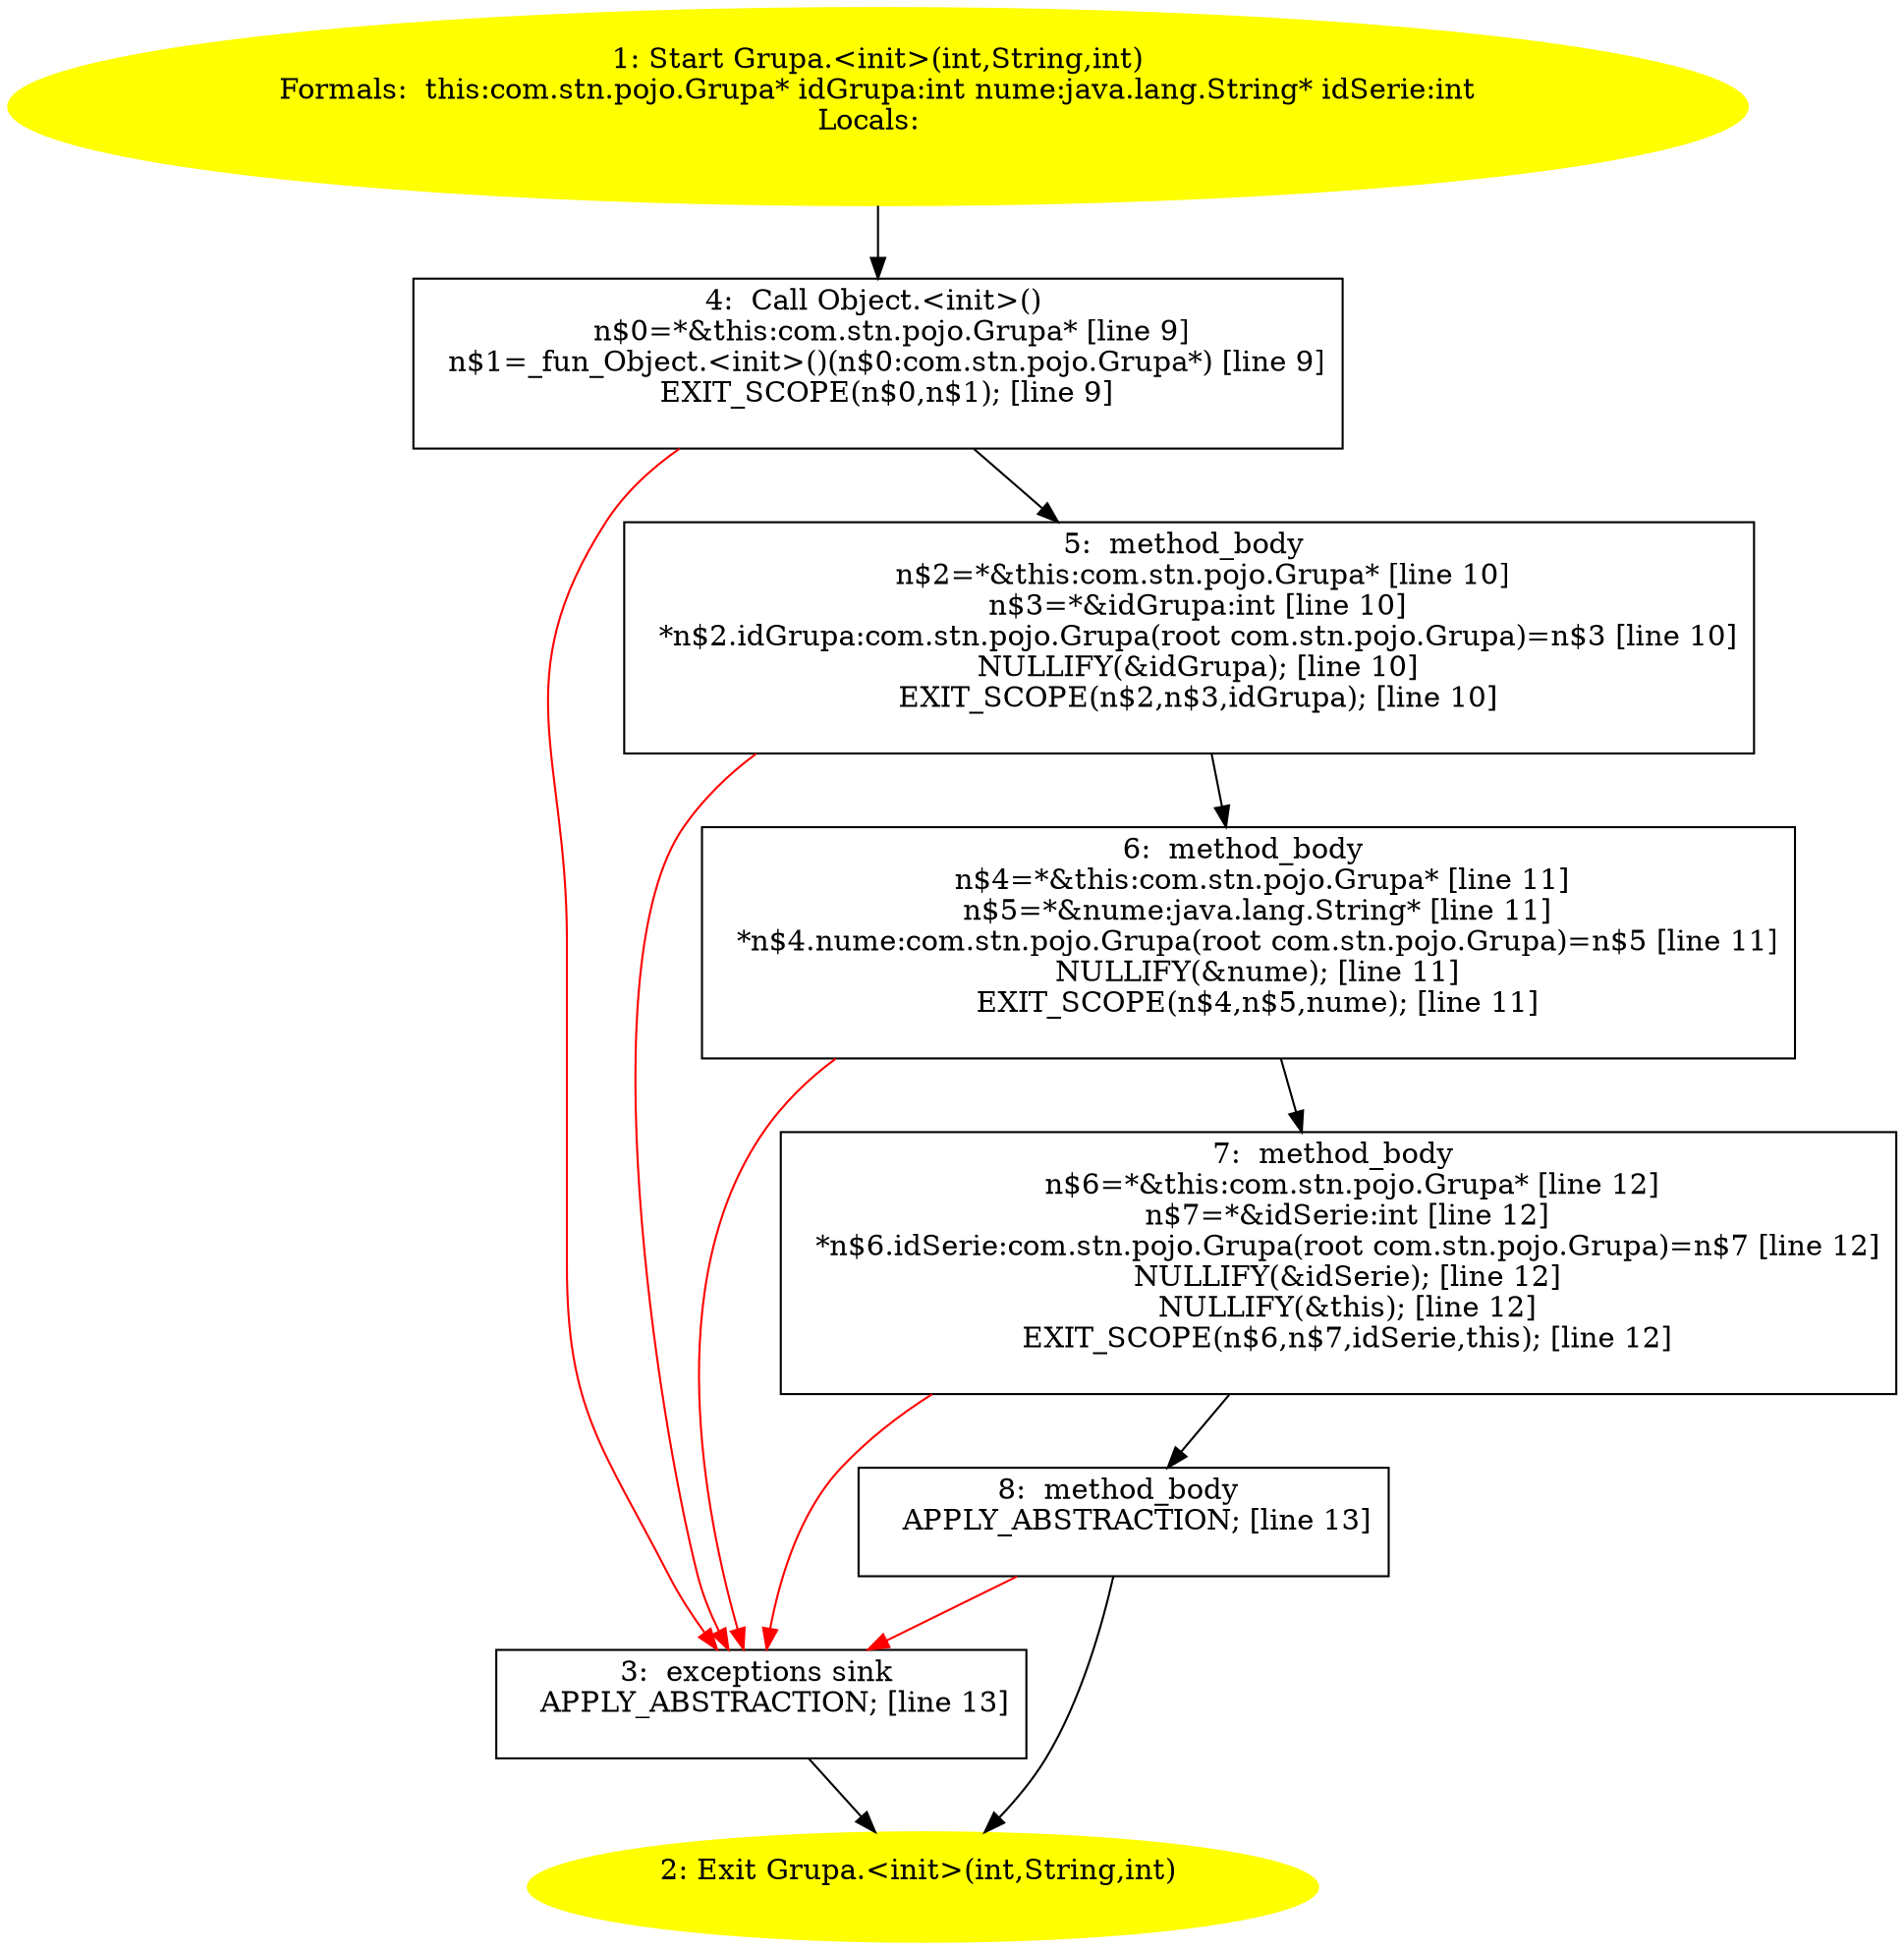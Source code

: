 /* @generated */
digraph cfg {
"com.stn.pojo.Grupa.<init>(int,java.lang.String,int).4353ca97d1935d4a7a176f8593c4ae02_1" [label="1: Start Grupa.<init>(int,String,int)\nFormals:  this:com.stn.pojo.Grupa* idGrupa:int nume:java.lang.String* idSerie:int\nLocals:  \n  " color=yellow style=filled]
	

	 "com.stn.pojo.Grupa.<init>(int,java.lang.String,int).4353ca97d1935d4a7a176f8593c4ae02_1" -> "com.stn.pojo.Grupa.<init>(int,java.lang.String,int).4353ca97d1935d4a7a176f8593c4ae02_4" ;
"com.stn.pojo.Grupa.<init>(int,java.lang.String,int).4353ca97d1935d4a7a176f8593c4ae02_2" [label="2: Exit Grupa.<init>(int,String,int) \n  " color=yellow style=filled]
	

"com.stn.pojo.Grupa.<init>(int,java.lang.String,int).4353ca97d1935d4a7a176f8593c4ae02_3" [label="3:  exceptions sink \n   APPLY_ABSTRACTION; [line 13]\n " shape="box"]
	

	 "com.stn.pojo.Grupa.<init>(int,java.lang.String,int).4353ca97d1935d4a7a176f8593c4ae02_3" -> "com.stn.pojo.Grupa.<init>(int,java.lang.String,int).4353ca97d1935d4a7a176f8593c4ae02_2" ;
"com.stn.pojo.Grupa.<init>(int,java.lang.String,int).4353ca97d1935d4a7a176f8593c4ae02_4" [label="4:  Call Object.<init>() \n   n$0=*&this:com.stn.pojo.Grupa* [line 9]\n  n$1=_fun_Object.<init>()(n$0:com.stn.pojo.Grupa*) [line 9]\n  EXIT_SCOPE(n$0,n$1); [line 9]\n " shape="box"]
	

	 "com.stn.pojo.Grupa.<init>(int,java.lang.String,int).4353ca97d1935d4a7a176f8593c4ae02_4" -> "com.stn.pojo.Grupa.<init>(int,java.lang.String,int).4353ca97d1935d4a7a176f8593c4ae02_5" ;
	 "com.stn.pojo.Grupa.<init>(int,java.lang.String,int).4353ca97d1935d4a7a176f8593c4ae02_4" -> "com.stn.pojo.Grupa.<init>(int,java.lang.String,int).4353ca97d1935d4a7a176f8593c4ae02_3" [color="red" ];
"com.stn.pojo.Grupa.<init>(int,java.lang.String,int).4353ca97d1935d4a7a176f8593c4ae02_5" [label="5:  method_body \n   n$2=*&this:com.stn.pojo.Grupa* [line 10]\n  n$3=*&idGrupa:int [line 10]\n  *n$2.idGrupa:com.stn.pojo.Grupa(root com.stn.pojo.Grupa)=n$3 [line 10]\n  NULLIFY(&idGrupa); [line 10]\n  EXIT_SCOPE(n$2,n$3,idGrupa); [line 10]\n " shape="box"]
	

	 "com.stn.pojo.Grupa.<init>(int,java.lang.String,int).4353ca97d1935d4a7a176f8593c4ae02_5" -> "com.stn.pojo.Grupa.<init>(int,java.lang.String,int).4353ca97d1935d4a7a176f8593c4ae02_6" ;
	 "com.stn.pojo.Grupa.<init>(int,java.lang.String,int).4353ca97d1935d4a7a176f8593c4ae02_5" -> "com.stn.pojo.Grupa.<init>(int,java.lang.String,int).4353ca97d1935d4a7a176f8593c4ae02_3" [color="red" ];
"com.stn.pojo.Grupa.<init>(int,java.lang.String,int).4353ca97d1935d4a7a176f8593c4ae02_6" [label="6:  method_body \n   n$4=*&this:com.stn.pojo.Grupa* [line 11]\n  n$5=*&nume:java.lang.String* [line 11]\n  *n$4.nume:com.stn.pojo.Grupa(root com.stn.pojo.Grupa)=n$5 [line 11]\n  NULLIFY(&nume); [line 11]\n  EXIT_SCOPE(n$4,n$5,nume); [line 11]\n " shape="box"]
	

	 "com.stn.pojo.Grupa.<init>(int,java.lang.String,int).4353ca97d1935d4a7a176f8593c4ae02_6" -> "com.stn.pojo.Grupa.<init>(int,java.lang.String,int).4353ca97d1935d4a7a176f8593c4ae02_7" ;
	 "com.stn.pojo.Grupa.<init>(int,java.lang.String,int).4353ca97d1935d4a7a176f8593c4ae02_6" -> "com.stn.pojo.Grupa.<init>(int,java.lang.String,int).4353ca97d1935d4a7a176f8593c4ae02_3" [color="red" ];
"com.stn.pojo.Grupa.<init>(int,java.lang.String,int).4353ca97d1935d4a7a176f8593c4ae02_7" [label="7:  method_body \n   n$6=*&this:com.stn.pojo.Grupa* [line 12]\n  n$7=*&idSerie:int [line 12]\n  *n$6.idSerie:com.stn.pojo.Grupa(root com.stn.pojo.Grupa)=n$7 [line 12]\n  NULLIFY(&idSerie); [line 12]\n  NULLIFY(&this); [line 12]\n  EXIT_SCOPE(n$6,n$7,idSerie,this); [line 12]\n " shape="box"]
	

	 "com.stn.pojo.Grupa.<init>(int,java.lang.String,int).4353ca97d1935d4a7a176f8593c4ae02_7" -> "com.stn.pojo.Grupa.<init>(int,java.lang.String,int).4353ca97d1935d4a7a176f8593c4ae02_8" ;
	 "com.stn.pojo.Grupa.<init>(int,java.lang.String,int).4353ca97d1935d4a7a176f8593c4ae02_7" -> "com.stn.pojo.Grupa.<init>(int,java.lang.String,int).4353ca97d1935d4a7a176f8593c4ae02_3" [color="red" ];
"com.stn.pojo.Grupa.<init>(int,java.lang.String,int).4353ca97d1935d4a7a176f8593c4ae02_8" [label="8:  method_body \n   APPLY_ABSTRACTION; [line 13]\n " shape="box"]
	

	 "com.stn.pojo.Grupa.<init>(int,java.lang.String,int).4353ca97d1935d4a7a176f8593c4ae02_8" -> "com.stn.pojo.Grupa.<init>(int,java.lang.String,int).4353ca97d1935d4a7a176f8593c4ae02_2" ;
	 "com.stn.pojo.Grupa.<init>(int,java.lang.String,int).4353ca97d1935d4a7a176f8593c4ae02_8" -> "com.stn.pojo.Grupa.<init>(int,java.lang.String,int).4353ca97d1935d4a7a176f8593c4ae02_3" [color="red" ];
}
